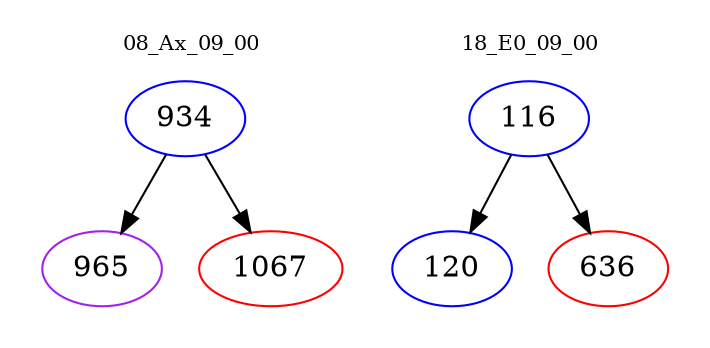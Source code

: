 digraph{
subgraph cluster_0 {
color = white
label = "08_Ax_09_00";
fontsize=10;
T0_934 [label="934", color="blue"]
T0_934 -> T0_965 [color="black"]
T0_965 [label="965", color="purple"]
T0_934 -> T0_1067 [color="black"]
T0_1067 [label="1067", color="red"]
}
subgraph cluster_1 {
color = white
label = "18_E0_09_00";
fontsize=10;
T1_116 [label="116", color="blue"]
T1_116 -> T1_120 [color="black"]
T1_120 [label="120", color="blue"]
T1_116 -> T1_636 [color="black"]
T1_636 [label="636", color="red"]
}
}
